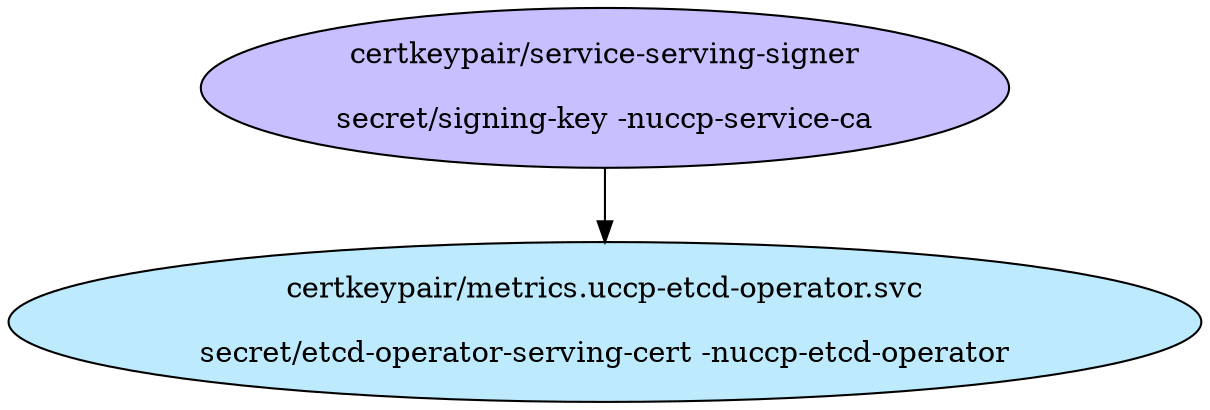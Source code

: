 digraph "Local Certificate" {
  // Node definitions.
  1 [
    label="certkeypair/service-serving-signer\n\nsecret/signing-key -nuccp-service-ca\n"
    style=filled
    fillcolor="#c7bfff"
  ];
  33 [
    label="certkeypair/metrics.uccp-etcd-operator.svc\n\nsecret/etcd-operator-serving-cert -nuccp-etcd-operator\n"
    style=filled
    fillcolor="#bdebfd"
  ];

  // Edge definitions.
  1 -> 33;
}
